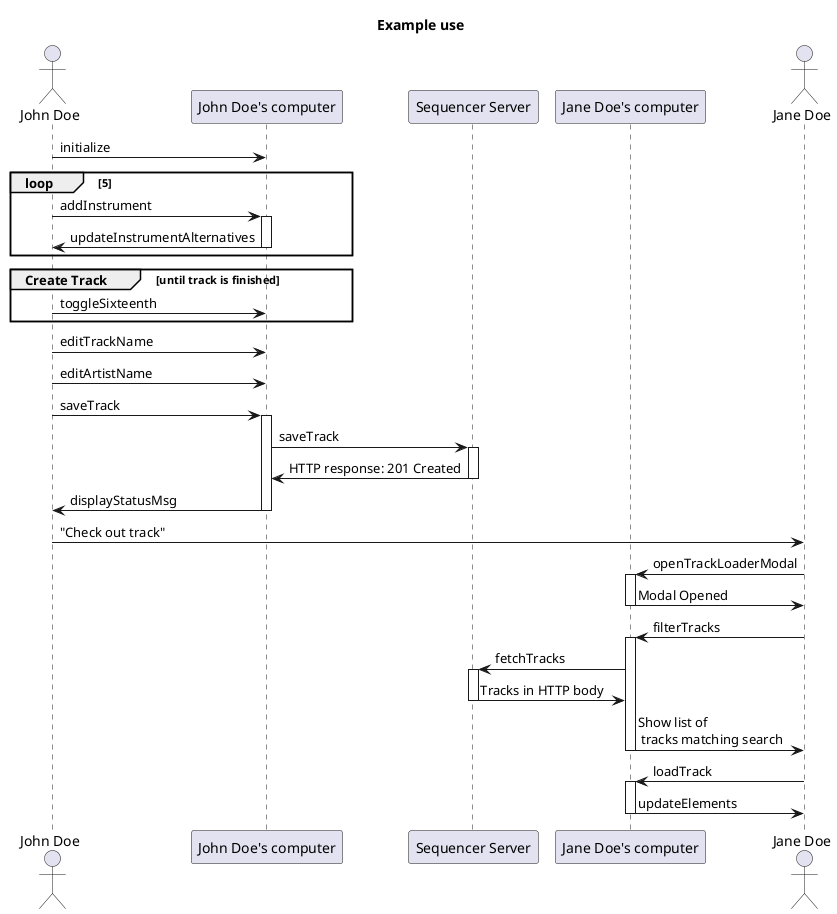 @startuml ExampleUse
title Example use

actor "John Doe" as John
participant "John Doe's computer" as JohnPC
participant "Sequencer Server" as server
participant "Jane Doe's computer" as JanePC
actor "Jane Doe" as Jane

John -> JohnPC: initialize
loop 5
    John -> JohnPC: addInstrument
    activate JohnPC
    JohnPC -> John:updateInstrumentAlternatives
    deactivate JohnPC
end
group Create Track [until track is finished]
    John -> JohnPC: toggleSixteenth
end
John -> JohnPC: editTrackName
John -> JohnPC: editArtistName
John -> JohnPC: saveTrack
activate JohnPC


JohnPC -> server: saveTrack
activate server
server -> JohnPC: HTTP response: 201 Created
deactivate server
JohnPC -> John: displayStatusMsg
deactivate JohnPC

John -> Jane: "Check out track"
Jane -> JanePC: openTrackLoaderModal
activate JanePC
JanePC -> Jane: Modal Opened
deactivate JanePC
Jane -> JanePC: filterTracks
activate JanePC

JanePC -> server: fetchTracks
activate server
server -> JanePC: Tracks in HTTP body
deactivate server

JanePC -> Jane: Show list of\n tracks matching search
deactivate JanePC
Jane -> JanePC: loadTrack
activate JanePC
JanePC -> Jane: updateElements
deactivate JanePC
@enduml